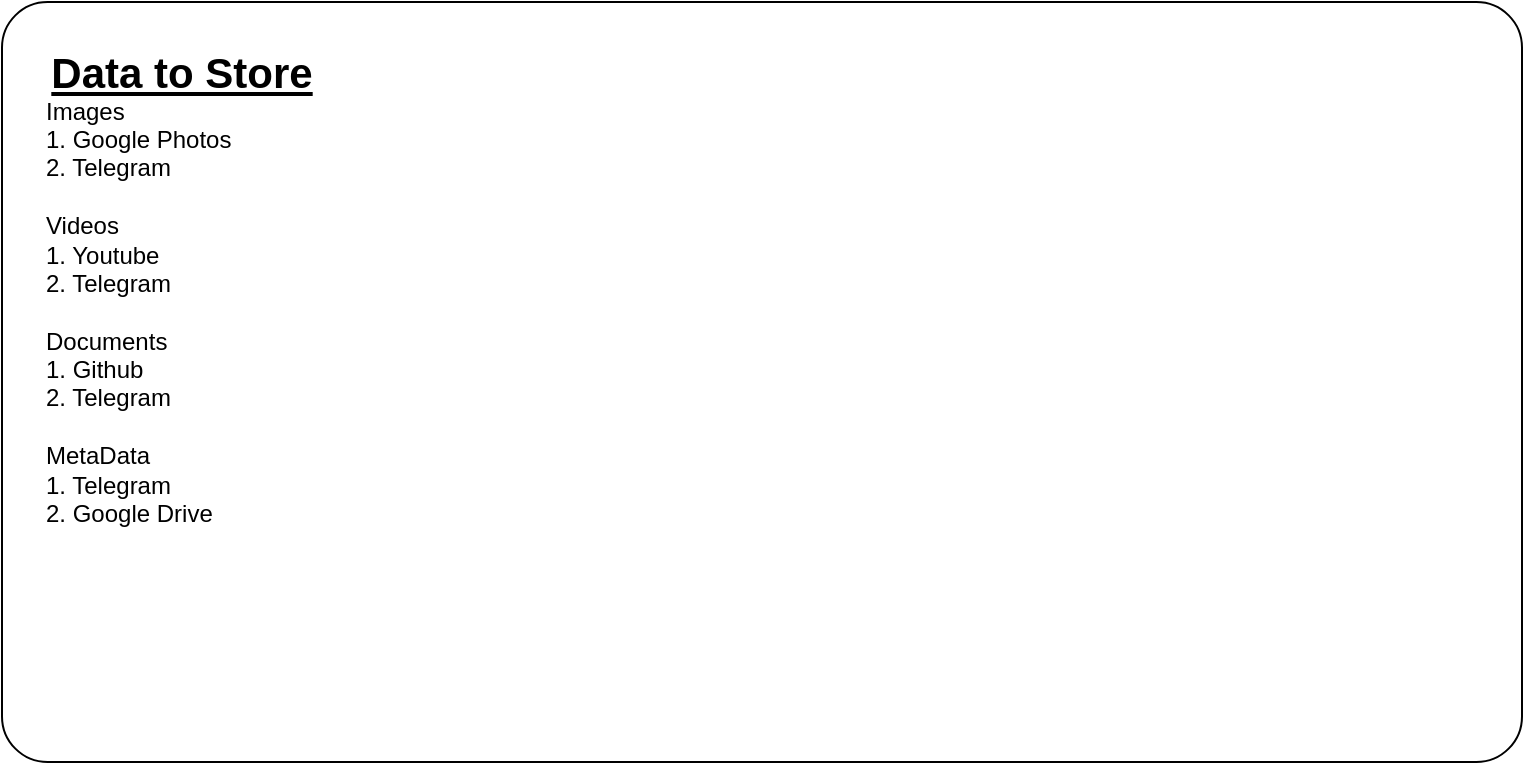 <mxfile version="24.2.2" type="github">
  <diagram name="Page-1" id="Ffo-QKUGCU-dqROae06W">
    <mxGraphModel dx="1002" dy="535" grid="1" gridSize="10" guides="1" tooltips="1" connect="1" arrows="1" fold="1" page="1" pageScale="1" pageWidth="850" pageHeight="1100" math="0" shadow="0">
      <root>
        <mxCell id="0" />
        <mxCell id="1" parent="0" />
        <mxCell id="I-F8lEMv3Nrm02yu3H8B-10" value="" style="rounded=1;whiteSpace=wrap;html=1;arcSize=6;" vertex="1" parent="1">
          <mxGeometry x="20" y="20" width="760" height="380" as="geometry" />
        </mxCell>
        <mxCell id="I-F8lEMv3Nrm02yu3H8B-11" value="&lt;font style=&quot;font-size: 21px;&quot;&gt;&lt;b&gt;&lt;u&gt;Data to Store&lt;/u&gt;&lt;/b&gt;&lt;/font&gt;" style="text;html=1;align=center;verticalAlign=middle;whiteSpace=wrap;rounded=0;" vertex="1" parent="1">
          <mxGeometry x="40" y="40" width="140" height="30" as="geometry" />
        </mxCell>
        <mxCell id="I-F8lEMv3Nrm02yu3H8B-12" value="Images&amp;nbsp;&lt;br&gt;&lt;div style=&quot;&quot;&gt;&lt;span style=&quot;background-color: initial;&quot;&gt;1. Google Photos&lt;/span&gt;&lt;/div&gt;&lt;div style=&quot;&quot;&gt;&lt;span style=&quot;background-color: initial;&quot;&gt;2. Telegram&lt;br&gt;&lt;br&gt;Videos&lt;br&gt;1. Youtube&lt;/span&gt;&lt;/div&gt;&lt;div style=&quot;&quot;&gt;&lt;span style=&quot;background-color: initial;&quot;&gt;2. Telegram&lt;br&gt;&lt;br&gt;Documents&lt;br&gt;1. Github&lt;br&gt;2. Telegram&lt;br&gt;&lt;br&gt;&lt;/span&gt;&lt;/div&gt;&lt;div style=&quot;&quot;&gt;&lt;span style=&quot;background-color: initial;&quot;&gt;MetaData&lt;/span&gt;&lt;/div&gt;&lt;div style=&quot;&quot;&gt;&lt;span style=&quot;background-color: initial;&quot;&gt;1. Telegram&lt;/span&gt;&lt;/div&gt;&lt;div style=&quot;&quot;&gt;&lt;span style=&quot;background-color: initial;&quot;&gt;2. Google Drive&lt;/span&gt;&lt;/div&gt;" style="text;html=1;align=left;verticalAlign=middle;whiteSpace=wrap;rounded=0;" vertex="1" parent="1">
          <mxGeometry x="40" y="160" width="220" height="30" as="geometry" />
        </mxCell>
      </root>
    </mxGraphModel>
  </diagram>
</mxfile>
